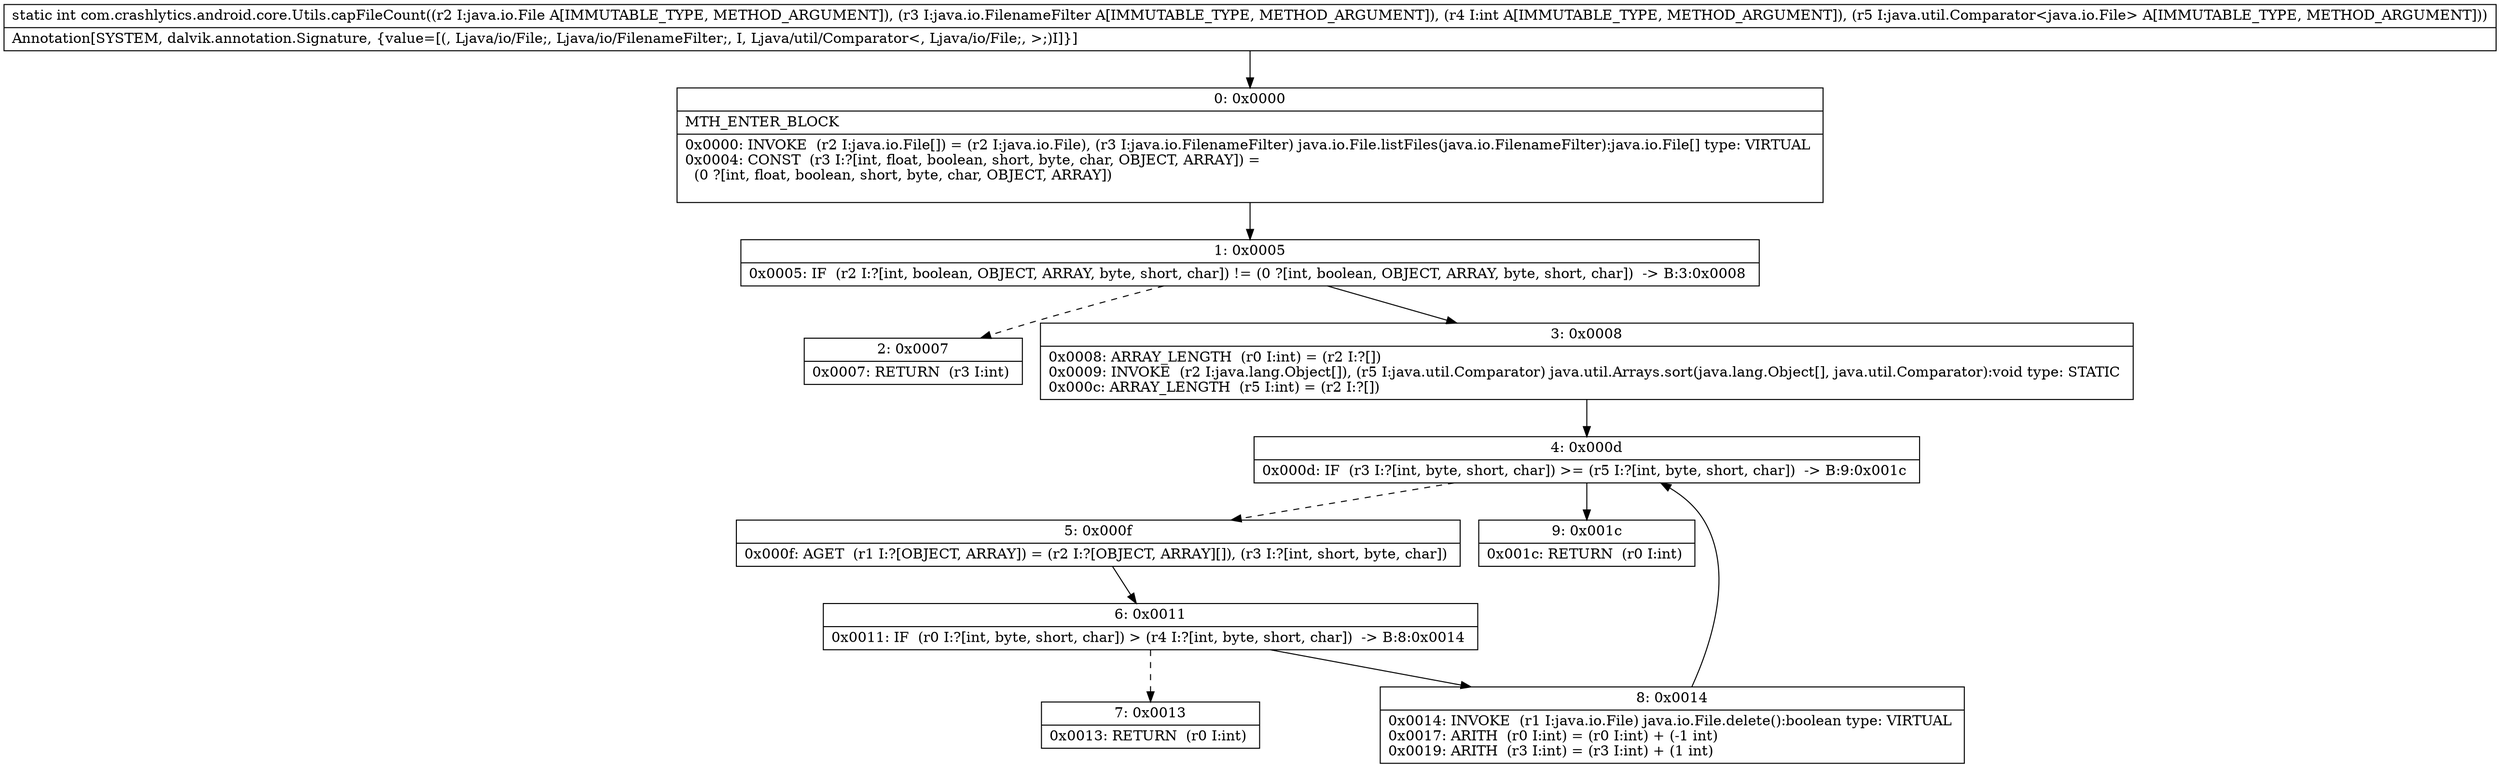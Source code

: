 digraph "CFG forcom.crashlytics.android.core.Utils.capFileCount(Ljava\/io\/File;Ljava\/io\/FilenameFilter;ILjava\/util\/Comparator;)I" {
Node_0 [shape=record,label="{0\:\ 0x0000|MTH_ENTER_BLOCK\l|0x0000: INVOKE  (r2 I:java.io.File[]) = (r2 I:java.io.File), (r3 I:java.io.FilenameFilter) java.io.File.listFiles(java.io.FilenameFilter):java.io.File[] type: VIRTUAL \l0x0004: CONST  (r3 I:?[int, float, boolean, short, byte, char, OBJECT, ARRAY]) = \l  (0 ?[int, float, boolean, short, byte, char, OBJECT, ARRAY])\l \l}"];
Node_1 [shape=record,label="{1\:\ 0x0005|0x0005: IF  (r2 I:?[int, boolean, OBJECT, ARRAY, byte, short, char]) != (0 ?[int, boolean, OBJECT, ARRAY, byte, short, char])  \-\> B:3:0x0008 \l}"];
Node_2 [shape=record,label="{2\:\ 0x0007|0x0007: RETURN  (r3 I:int) \l}"];
Node_3 [shape=record,label="{3\:\ 0x0008|0x0008: ARRAY_LENGTH  (r0 I:int) = (r2 I:?[]) \l0x0009: INVOKE  (r2 I:java.lang.Object[]), (r5 I:java.util.Comparator) java.util.Arrays.sort(java.lang.Object[], java.util.Comparator):void type: STATIC \l0x000c: ARRAY_LENGTH  (r5 I:int) = (r2 I:?[]) \l}"];
Node_4 [shape=record,label="{4\:\ 0x000d|0x000d: IF  (r3 I:?[int, byte, short, char]) \>= (r5 I:?[int, byte, short, char])  \-\> B:9:0x001c \l}"];
Node_5 [shape=record,label="{5\:\ 0x000f|0x000f: AGET  (r1 I:?[OBJECT, ARRAY]) = (r2 I:?[OBJECT, ARRAY][]), (r3 I:?[int, short, byte, char]) \l}"];
Node_6 [shape=record,label="{6\:\ 0x0011|0x0011: IF  (r0 I:?[int, byte, short, char]) \> (r4 I:?[int, byte, short, char])  \-\> B:8:0x0014 \l}"];
Node_7 [shape=record,label="{7\:\ 0x0013|0x0013: RETURN  (r0 I:int) \l}"];
Node_8 [shape=record,label="{8\:\ 0x0014|0x0014: INVOKE  (r1 I:java.io.File) java.io.File.delete():boolean type: VIRTUAL \l0x0017: ARITH  (r0 I:int) = (r0 I:int) + (\-1 int) \l0x0019: ARITH  (r3 I:int) = (r3 I:int) + (1 int) \l}"];
Node_9 [shape=record,label="{9\:\ 0x001c|0x001c: RETURN  (r0 I:int) \l}"];
MethodNode[shape=record,label="{static int com.crashlytics.android.core.Utils.capFileCount((r2 I:java.io.File A[IMMUTABLE_TYPE, METHOD_ARGUMENT]), (r3 I:java.io.FilenameFilter A[IMMUTABLE_TYPE, METHOD_ARGUMENT]), (r4 I:int A[IMMUTABLE_TYPE, METHOD_ARGUMENT]), (r5 I:java.util.Comparator\<java.io.File\> A[IMMUTABLE_TYPE, METHOD_ARGUMENT]))  | Annotation[SYSTEM, dalvik.annotation.Signature, \{value=[(, Ljava\/io\/File;, Ljava\/io\/FilenameFilter;, I, Ljava\/util\/Comparator\<, Ljava\/io\/File;, \>;)I]\}]\l}"];
MethodNode -> Node_0;
Node_0 -> Node_1;
Node_1 -> Node_2[style=dashed];
Node_1 -> Node_3;
Node_3 -> Node_4;
Node_4 -> Node_5[style=dashed];
Node_4 -> Node_9;
Node_5 -> Node_6;
Node_6 -> Node_7[style=dashed];
Node_6 -> Node_8;
Node_8 -> Node_4;
}

